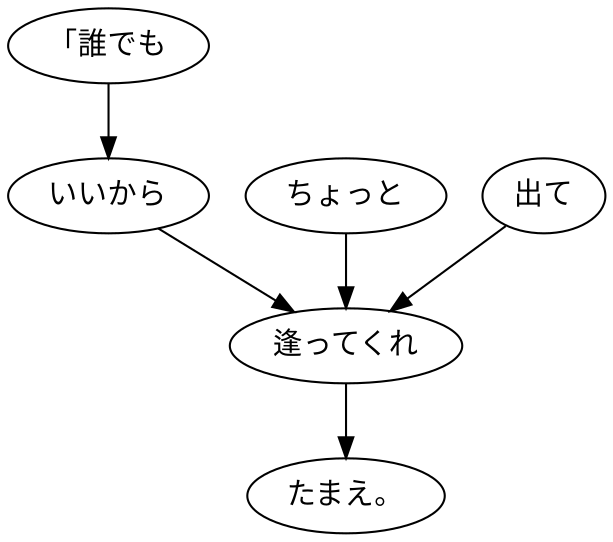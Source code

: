 digraph graph5876 {
	node0 [label="「誰でも"];
	node1 [label="いいから"];
	node2 [label="ちょっと"];
	node3 [label="出て"];
	node4 [label="逢ってくれ"];
	node5 [label="たまえ。"];
	node0 -> node1;
	node1 -> node4;
	node2 -> node4;
	node3 -> node4;
	node4 -> node5;
}
